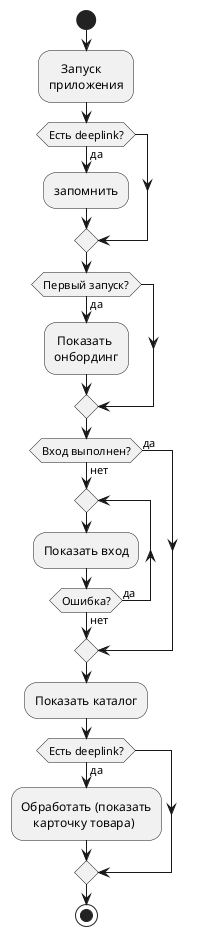 @startuml scenario
start
:    Запуск\nприложения;
if (Есть deeplink?) then (да)
  :запомнить;
endif

if (Первый запуск?) then (да)
  : Показать\nонбординг;
endif

if (Вход выполнен?) then (да)
else (нет)
  repeat
    :Показать вход;
  repeat while (Ошибка?) is (да) not (нет)
endif

:Показать каталог;

if (Есть deeplink?) then (да)
  :Обработать (показать\n    карточку товара);
endif

stop

@enduml